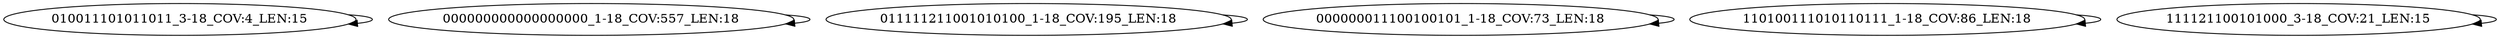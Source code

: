 digraph G {
    "010011101011011_3-18_COV:4_LEN:15" -> "010011101011011_3-18_COV:4_LEN:15";
    "000000000000000000_1-18_COV:557_LEN:18" -> "000000000000000000_1-18_COV:557_LEN:18";
    "011111211001010100_1-18_COV:195_LEN:18" -> "011111211001010100_1-18_COV:195_LEN:18";
    "000000011100100101_1-18_COV:73_LEN:18" -> "000000011100100101_1-18_COV:73_LEN:18";
    "110100111010110111_1-18_COV:86_LEN:18" -> "110100111010110111_1-18_COV:86_LEN:18";
    "111121100101000_3-18_COV:21_LEN:15" -> "111121100101000_3-18_COV:21_LEN:15";
}
